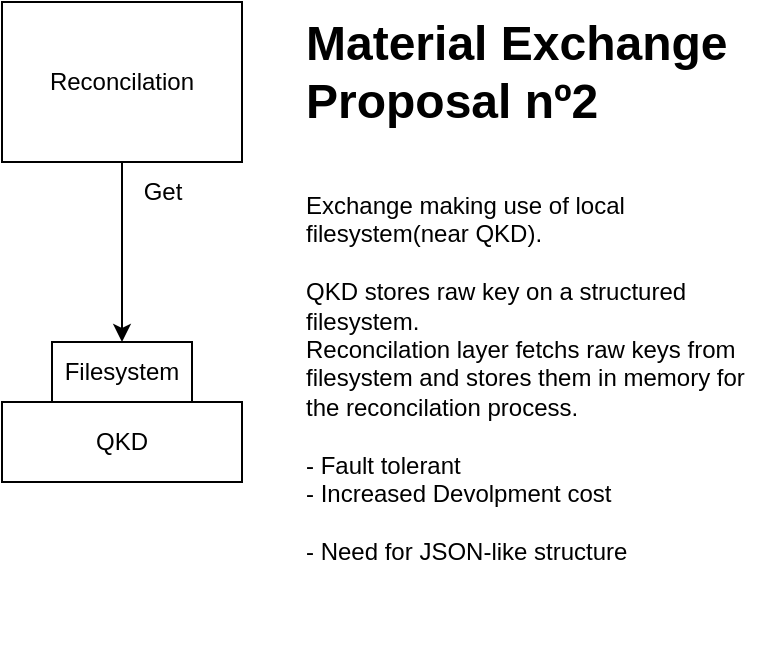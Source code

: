 <mxfile>
    <diagram name="Page-1" id="AHB5HbT78Cxvnr6Cilpf">
        <mxGraphModel dx="708" dy="608" grid="1" gridSize="10" guides="1" tooltips="1" connect="1" arrows="1" fold="1" page="1" pageScale="1" pageWidth="850" pageHeight="1100" math="0" shadow="0">
            <root>
                <mxCell id="0"/>
                <mxCell id="1" parent="0"/>
                <mxCell id="aydbZtYHvP855hGaaAMt-1" value="Reconcilation" style="rounded=0;whiteSpace=wrap;html=1;" parent="1" vertex="1">
                    <mxGeometry x="280" y="480" width="120" height="80" as="geometry"/>
                </mxCell>
                <mxCell id="aydbZtYHvP855hGaaAMt-2" value="QKD" style="rounded=0;whiteSpace=wrap;html=1;" parent="1" vertex="1">
                    <mxGeometry x="280" y="680" width="120" height="40" as="geometry"/>
                </mxCell>
                <mxCell id="aydbZtYHvP855hGaaAMt-3" value="Filesystem" style="rounded=0;whiteSpace=wrap;html=1;" parent="1" vertex="1">
                    <mxGeometry x="305" y="650" width="70" height="30" as="geometry"/>
                </mxCell>
                <mxCell id="aydbZtYHvP855hGaaAMt-5" value="" style="endArrow=classic;html=1;rounded=0;exitX=0.5;exitY=1;exitDx=0;exitDy=0;entryX=0.5;entryY=0;entryDx=0;entryDy=0;" parent="1" source="aydbZtYHvP855hGaaAMt-1" target="aydbZtYHvP855hGaaAMt-3" edge="1">
                    <mxGeometry width="50" height="50" relative="1" as="geometry">
                        <mxPoint x="320" y="650" as="sourcePoint"/>
                        <mxPoint x="370" y="600" as="targetPoint"/>
                    </mxGeometry>
                </mxCell>
                <mxCell id="aydbZtYHvP855hGaaAMt-6" value="&lt;h1 style=&quot;margin-top: 0px;&quot;&gt;Material Exchange Proposal nº2&lt;/h1&gt;&lt;div&gt;&lt;br&gt;&lt;/div&gt;&lt;div&gt;Exchange making use of local filesystem(near QKD).&lt;/div&gt;&lt;div&gt;&lt;br&gt;&lt;/div&gt;&lt;div&gt;QKD stores raw key on a structured filesystem.&lt;br&gt;&lt;/div&gt;&lt;div&gt;Reconcilation layer fetchs raw keys from filesystem and stores them in memory for the reconcilation process.&amp;nbsp;&lt;/div&gt;&lt;div&gt;&lt;br&gt;&lt;/div&gt;&lt;div&gt;- Fault tolerant&lt;/div&gt;&lt;div&gt;- Increased Devolpment cost&lt;/div&gt;&lt;div&gt;&lt;span style=&quot;background-color: initial;&quot;&gt;&lt;br&gt;&lt;/span&gt;&lt;/div&gt;&lt;div&gt;&lt;span style=&quot;background-color: initial;&quot;&gt;- Need for JSON-like structure&lt;/span&gt;&lt;br&gt;&lt;/div&gt;&lt;div&gt;&lt;br&gt;&lt;/div&gt;&lt;div&gt;&lt;br&gt;&lt;/div&gt;" style="text;html=1;whiteSpace=wrap;overflow=hidden;rounded=0;" parent="1" vertex="1">
                    <mxGeometry x="430" y="480" width="240" height="320" as="geometry"/>
                </mxCell>
                <mxCell id="aydbZtYHvP855hGaaAMt-8" value="Get" style="text;html=1;align=center;verticalAlign=middle;resizable=0;points=[];autosize=1;strokeColor=none;fillColor=none;" parent="1" vertex="1">
                    <mxGeometry x="340" y="560" width="40" height="30" as="geometry"/>
                </mxCell>
            </root>
        </mxGraphModel>
    </diagram>
</mxfile>